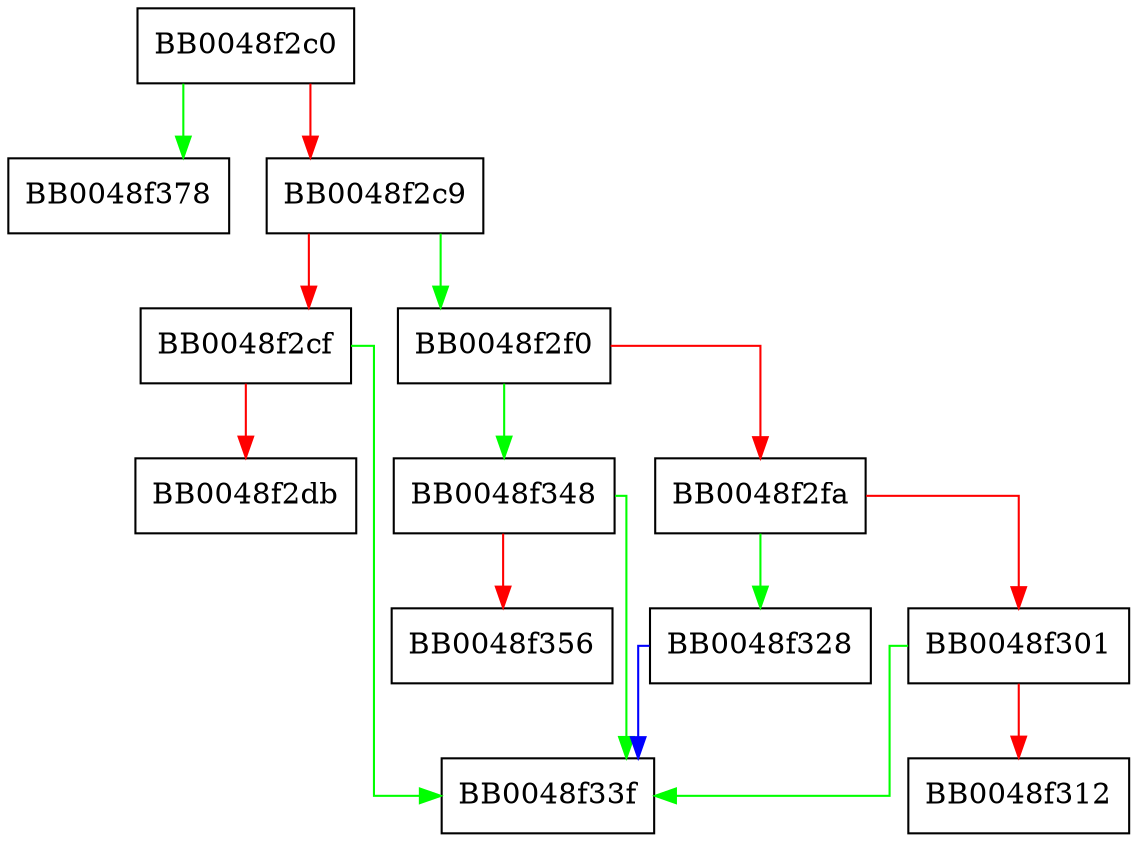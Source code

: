 digraph SSL_get_version {
  node [shape="box"];
  graph [splines=ortho];
  BB0048f2c0 -> BB0048f378 [color="green"];
  BB0048f2c0 -> BB0048f2c9 [color="red"];
  BB0048f2c9 -> BB0048f2f0 [color="green"];
  BB0048f2c9 -> BB0048f2cf [color="red"];
  BB0048f2cf -> BB0048f33f [color="green"];
  BB0048f2cf -> BB0048f2db [color="red"];
  BB0048f2f0 -> BB0048f348 [color="green"];
  BB0048f2f0 -> BB0048f2fa [color="red"];
  BB0048f2fa -> BB0048f328 [color="green"];
  BB0048f2fa -> BB0048f301 [color="red"];
  BB0048f301 -> BB0048f33f [color="green"];
  BB0048f301 -> BB0048f312 [color="red"];
  BB0048f328 -> BB0048f33f [color="blue"];
  BB0048f348 -> BB0048f33f [color="green"];
  BB0048f348 -> BB0048f356 [color="red"];
}